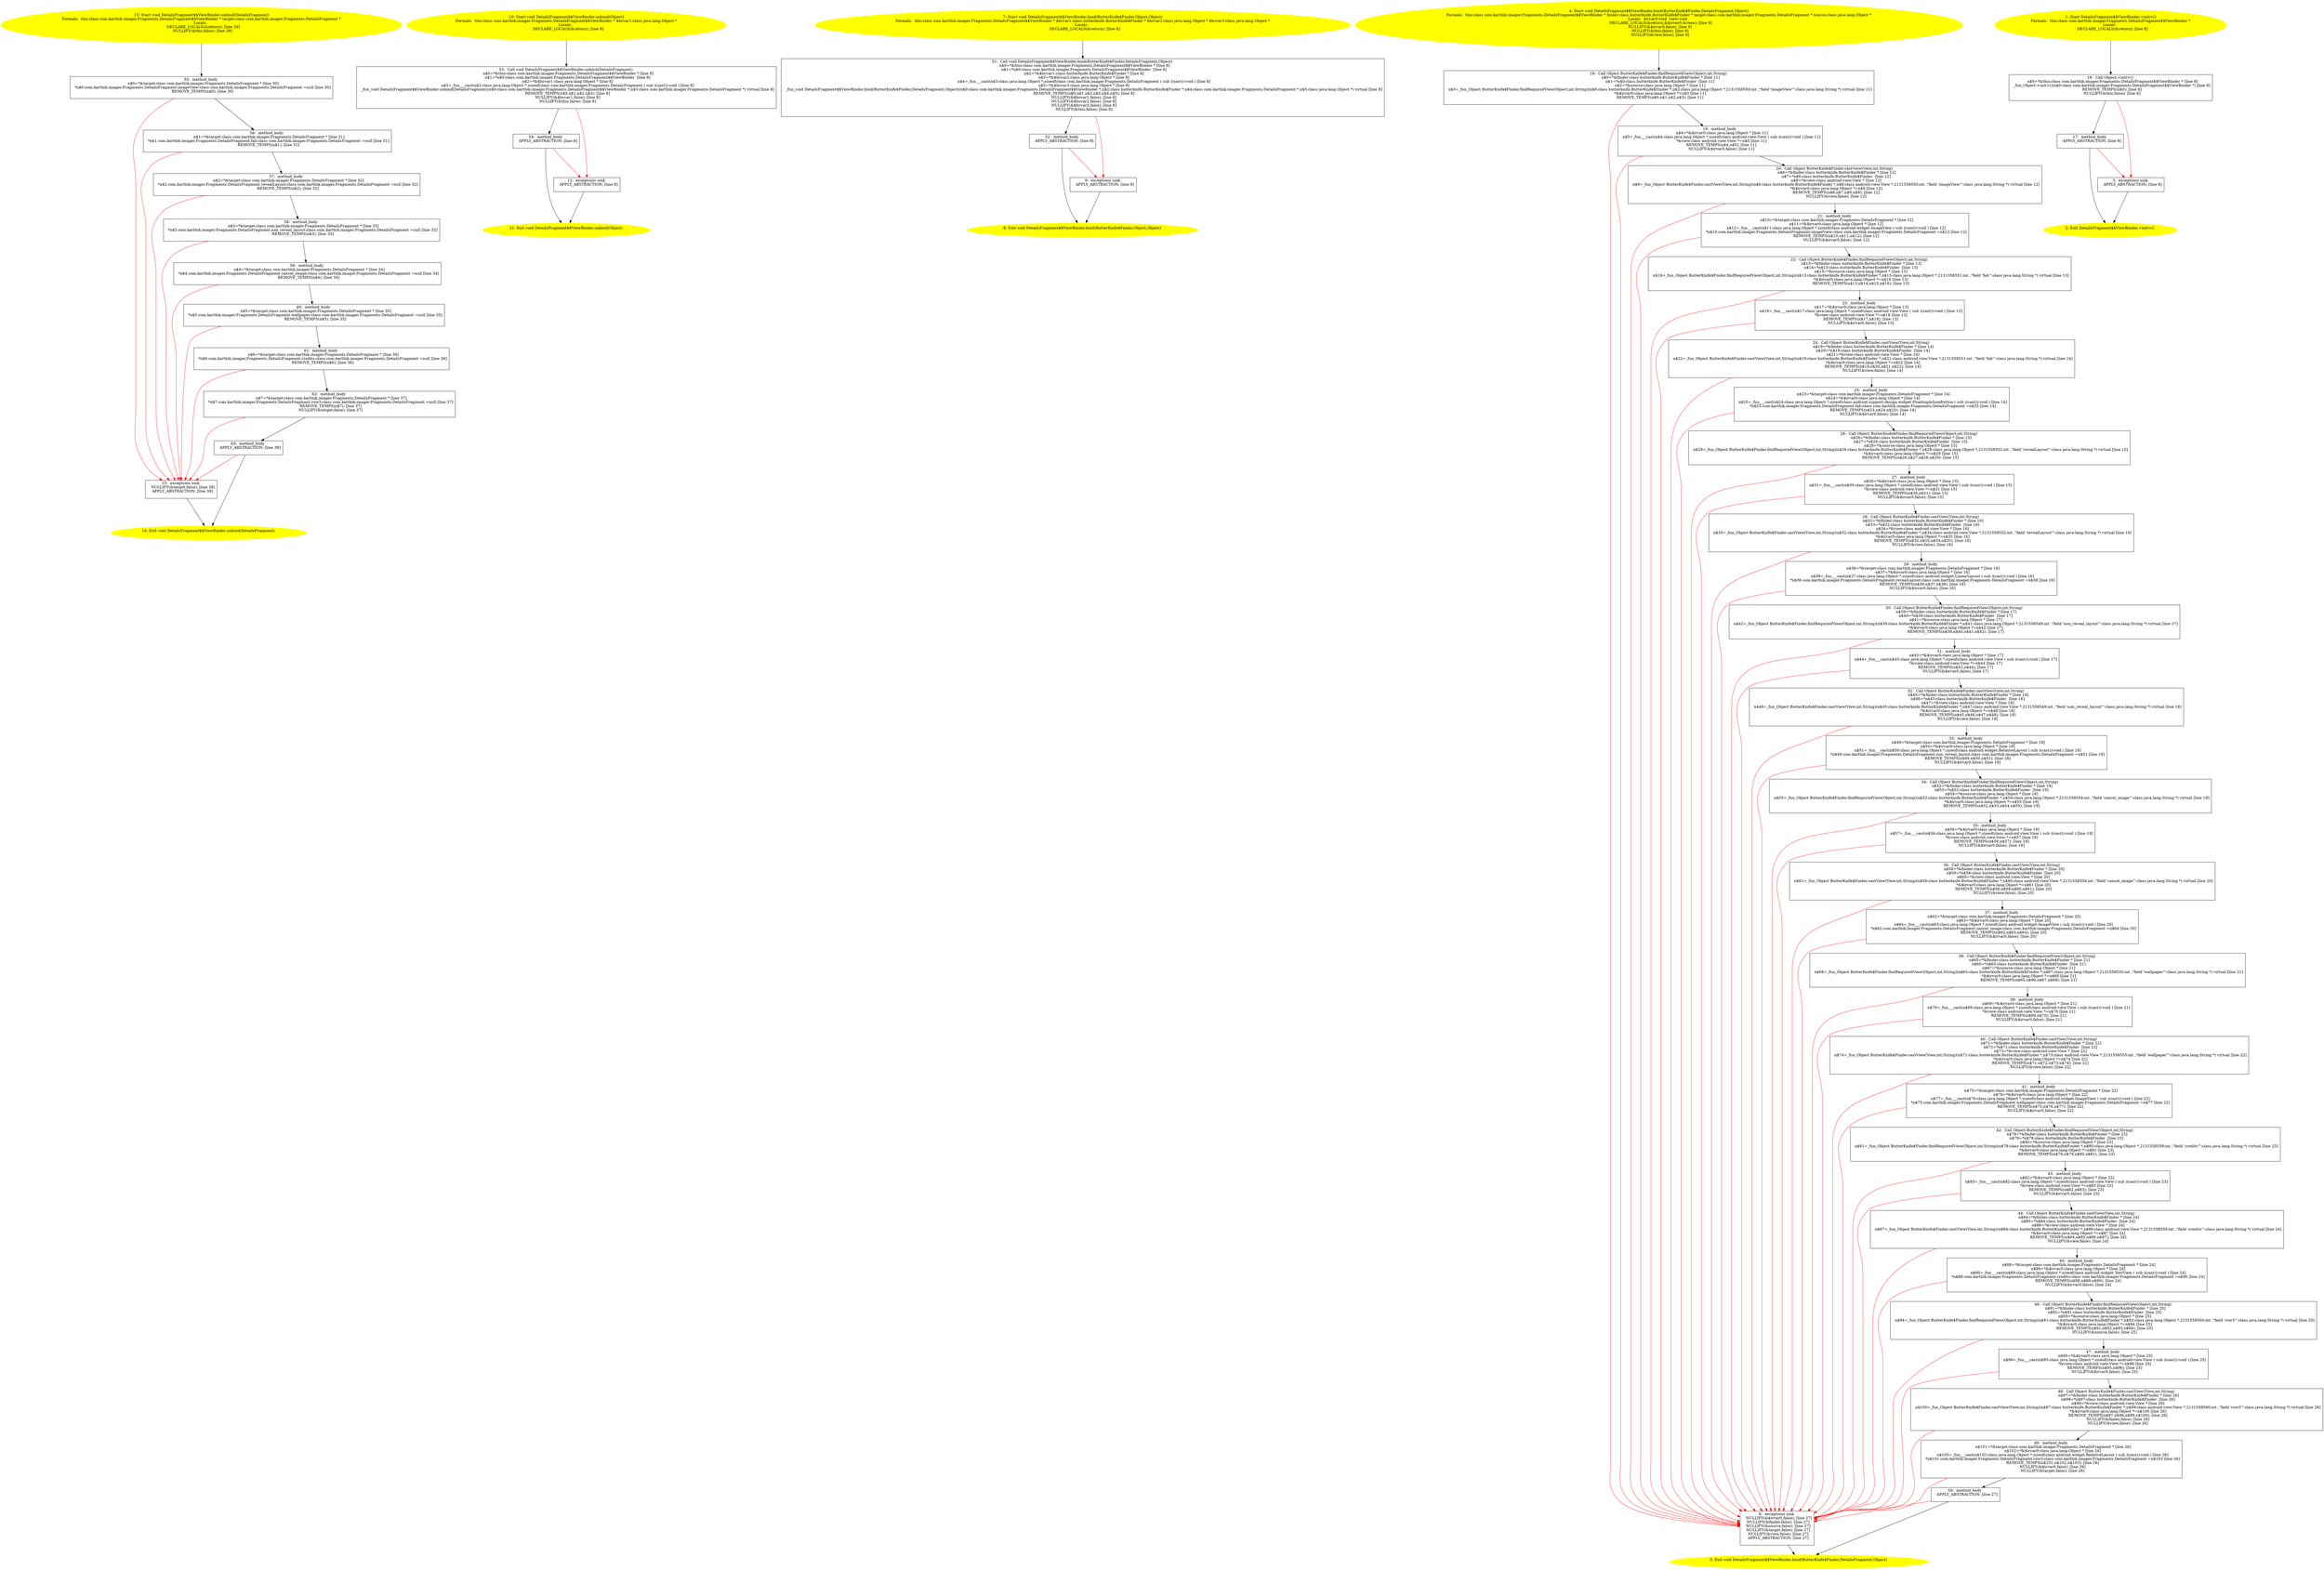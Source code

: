 digraph iCFG {
63 [label="63:  method_body \n   APPLY_ABSTRACTION; [line 38]\n " shape="box"]
	

	 63 -> 14 ;
	 63 -> 15 [color="red" ];
62 [label="62:  method_body \n   n$7=*&target:class com.karthik.imager.Fragments.DetailsFragment * [line 37]\n  *n$7.com.karthik.imager.Fragments.DetailsFragment.row3:class com.karthik.imager.Fragments.DetailsFragment =null [line 37]\n  REMOVE_TEMPS(n$7); [line 37]\n  NULLIFY(&target,false); [line 37]\n " shape="box"]
	

	 62 -> 63 ;
	 62 -> 15 [color="red" ];
61 [label="61:  method_body \n   n$6=*&target:class com.karthik.imager.Fragments.DetailsFragment * [line 36]\n  *n$6.com.karthik.imager.Fragments.DetailsFragment.credits:class com.karthik.imager.Fragments.DetailsFragment =null [line 36]\n  REMOVE_TEMPS(n$6); [line 36]\n " shape="box"]
	

	 61 -> 62 ;
	 61 -> 15 [color="red" ];
60 [label="60:  method_body \n   n$5=*&target:class com.karthik.imager.Fragments.DetailsFragment * [line 35]\n  *n$5.com.karthik.imager.Fragments.DetailsFragment.wallpaper:class com.karthik.imager.Fragments.DetailsFragment =null [line 35]\n  REMOVE_TEMPS(n$5); [line 35]\n " shape="box"]
	

	 60 -> 61 ;
	 60 -> 15 [color="red" ];
59 [label="59:  method_body \n   n$4=*&target:class com.karthik.imager.Fragments.DetailsFragment * [line 34]\n  *n$4.com.karthik.imager.Fragments.DetailsFragment.cancel_image:class com.karthik.imager.Fragments.DetailsFragment =null [line 34]\n  REMOVE_TEMPS(n$4); [line 34]\n " shape="box"]
	

	 59 -> 60 ;
	 59 -> 15 [color="red" ];
58 [label="58:  method_body \n   n$3=*&target:class com.karthik.imager.Fragments.DetailsFragment * [line 33]\n  *n$3.com.karthik.imager.Fragments.DetailsFragment.non_reveal_layout:class com.karthik.imager.Fragments.DetailsFragment =null [line 33]\n  REMOVE_TEMPS(n$3); [line 33]\n " shape="box"]
	

	 58 -> 59 ;
	 58 -> 15 [color="red" ];
57 [label="57:  method_body \n   n$2=*&target:class com.karthik.imager.Fragments.DetailsFragment * [line 32]\n  *n$2.com.karthik.imager.Fragments.DetailsFragment.revealLayout:class com.karthik.imager.Fragments.DetailsFragment =null [line 32]\n  REMOVE_TEMPS(n$2); [line 32]\n " shape="box"]
	

	 57 -> 58 ;
	 57 -> 15 [color="red" ];
56 [label="56:  method_body \n   n$1=*&target:class com.karthik.imager.Fragments.DetailsFragment * [line 31]\n  *n$1.com.karthik.imager.Fragments.DetailsFragment.fab:class com.karthik.imager.Fragments.DetailsFragment =null [line 31]\n  REMOVE_TEMPS(n$1); [line 31]\n " shape="box"]
	

	 56 -> 57 ;
	 56 -> 15 [color="red" ];
55 [label="55:  method_body \n   n$0=*&target:class com.karthik.imager.Fragments.DetailsFragment * [line 30]\n  *n$0.com.karthik.imager.Fragments.DetailsFragment.imageView:class com.karthik.imager.Fragments.DetailsFragment =null [line 30]\n  REMOVE_TEMPS(n$0); [line 30]\n " shape="box"]
	

	 55 -> 56 ;
	 55 -> 15 [color="red" ];
54 [label="54:  method_body \n   APPLY_ABSTRACTION; [line 8]\n " shape="box"]
	

	 54 -> 11 ;
	 54 -> 12 [color="red" ];
53 [label="53:  Call void DetailsFragment$$ViewBinder.unbind(DetailsFragment) \n   n$0=*&this:class com.karthik.imager.Fragments.DetailsFragment$$ViewBinder * [line 8]\n  n$1=*n$0:class com.karthik.imager.Fragments.DetailsFragment$$ViewBinder  [line 8]\n  n$2=*&$bcvar1:class java.lang.Object * [line 8]\n  n$3=_fun___cast(n$2:class java.lang.Object *,sizeof(class com.karthik.imager.Fragments.DetailsFragment ( sub )(cast)):void ) [line 8]\n  _fun_void DetailsFragment$$ViewBinder.unbind(DetailsFragment)(n$0:class com.karthik.imager.Fragments.DetailsFragment$$ViewBinder *,n$3:class com.karthik.imager.Fragments.DetailsFragment *) virtual [line 8]\n  REMOVE_TEMPS(n$0,n$1,n$2,n$3); [line 8]\n  NULLIFY(&$bcvar1,false); [line 8]\n  NULLIFY(&this,false); [line 8]\n " shape="box"]
	

	 53 -> 54 ;
	 53 -> 12 [color="red" ];
52 [label="52:  method_body \n   APPLY_ABSTRACTION; [line 8]\n " shape="box"]
	

	 52 -> 8 ;
	 52 -> 9 [color="red" ];
51 [label="51:  Call void DetailsFragment$$ViewBinder.bind(ButterKnife$Finder,DetailsFragment,Object) \n   n$0=*&this:class com.karthik.imager.Fragments.DetailsFragment$$ViewBinder * [line 8]\n  n$1=*n$0:class com.karthik.imager.Fragments.DetailsFragment$$ViewBinder  [line 8]\n  n$2=*&$bcvar1:class butterknife.ButterKnife$Finder * [line 8]\n  n$3=*&$bcvar2:class java.lang.Object * [line 8]\n  n$4=_fun___cast(n$3:class java.lang.Object *,sizeof(class com.karthik.imager.Fragments.DetailsFragment ( sub )(cast)):void ) [line 8]\n  n$5=*&$bcvar3:class java.lang.Object * [line 8]\n  _fun_void DetailsFragment$$ViewBinder.bind(ButterKnife$Finder,DetailsFragment,Object)(n$0:class com.karthik.imager.Fragments.DetailsFragment$$ViewBinder *,n$2:class butterknife.ButterKnife$Finder *,n$4:class com.karthik.imager.Fragments.DetailsFragment *,n$5:class java.lang.Object *) virtual [line 8]\n  REMOVE_TEMPS(n$0,n$1,n$2,n$3,n$4,n$5); [line 8]\n  NULLIFY(&$bcvar1,false); [line 8]\n  NULLIFY(&$bcvar2,false); [line 8]\n  NULLIFY(&$bcvar3,false); [line 8]\n  NULLIFY(&this,false); [line 8]\n " shape="box"]
	

	 51 -> 52 ;
	 51 -> 9 [color="red" ];
50 [label="50:  method_body \n   APPLY_ABSTRACTION; [line 27]\n " shape="box"]
	

	 50 -> 5 ;
	 50 -> 6 [color="red" ];
49 [label="49:  method_body \n   n$101=*&target:class com.karthik.imager.Fragments.DetailsFragment * [line 26]\n  n$102=*&$irvar0:class java.lang.Object * [line 26]\n  n$103=_fun___cast(n$102:class java.lang.Object *,sizeof(class android.widget.RelativeLayout ( sub )(cast)):void ) [line 26]\n  *n$101.com.karthik.imager.Fragments.DetailsFragment.row3:class com.karthik.imager.Fragments.DetailsFragment =n$103 [line 26]\n  REMOVE_TEMPS(n$101,n$102,n$103); [line 26]\n  NULLIFY(&$irvar0,false); [line 26]\n  NULLIFY(&target,false); [line 26]\n " shape="box"]
	

	 49 -> 50 ;
	 49 -> 6 [color="red" ];
48 [label="48:  Call Object ButterKnife$Finder.castView(View,int,String) \n   n$97=*&finder:class butterknife.ButterKnife$Finder * [line 26]\n  n$98=*n$97:class butterknife.ButterKnife$Finder  [line 26]\n  n$99=*&view:class android.view.View * [line 26]\n  n$100=_fun_Object ButterKnife$Finder.castView(View,int,String)(n$97:class butterknife.ButterKnife$Finder *,n$99:class android.view.View *,2131558560:int ,\"field 'row3'\":class java.lang.String *) virtual [line 26]\n  *&$irvar0:class java.lang.Object *=n$100 [line 26]\n  REMOVE_TEMPS(n$97,n$98,n$99,n$100); [line 26]\n  NULLIFY(&finder,false); [line 26]\n  NULLIFY(&view,false); [line 26]\n " shape="box"]
	

	 48 -> 49 ;
	 48 -> 6 [color="red" ];
47 [label="47:  method_body \n   n$95=*&$irvar0:class java.lang.Object * [line 25]\n  n$96=_fun___cast(n$95:class java.lang.Object *,sizeof(class android.view.View ( sub )(cast)):void ) [line 25]\n  *&view:class android.view.View *=n$96 [line 25]\n  REMOVE_TEMPS(n$95,n$96); [line 25]\n  NULLIFY(&$irvar0,false); [line 25]\n " shape="box"]
	

	 47 -> 48 ;
	 47 -> 6 [color="red" ];
46 [label="46:  Call Object ButterKnife$Finder.findRequiredView(Object,int,String) \n   n$91=*&finder:class butterknife.ButterKnife$Finder * [line 25]\n  n$92=*n$91:class butterknife.ButterKnife$Finder  [line 25]\n  n$93=*&source:class java.lang.Object * [line 25]\n  n$94=_fun_Object ButterKnife$Finder.findRequiredView(Object,int,String)(n$91:class butterknife.ButterKnife$Finder *,n$93:class java.lang.Object *,2131558560:int ,\"field 'row3'\":class java.lang.String *) virtual [line 25]\n  *&$irvar0:class java.lang.Object *=n$94 [line 25]\n  REMOVE_TEMPS(n$91,n$92,n$93,n$94); [line 25]\n  NULLIFY(&source,false); [line 25]\n " shape="box"]
	

	 46 -> 47 ;
	 46 -> 6 [color="red" ];
45 [label="45:  method_body \n   n$88=*&target:class com.karthik.imager.Fragments.DetailsFragment * [line 24]\n  n$89=*&$irvar0:class java.lang.Object * [line 24]\n  n$90=_fun___cast(n$89:class java.lang.Object *,sizeof(class android.widget.TextView ( sub )(cast)):void ) [line 24]\n  *n$88.com.karthik.imager.Fragments.DetailsFragment.credits:class com.karthik.imager.Fragments.DetailsFragment =n$90 [line 24]\n  REMOVE_TEMPS(n$88,n$89,n$90); [line 24]\n  NULLIFY(&$irvar0,false); [line 24]\n " shape="box"]
	

	 45 -> 46 ;
	 45 -> 6 [color="red" ];
44 [label="44:  Call Object ButterKnife$Finder.castView(View,int,String) \n   n$84=*&finder:class butterknife.ButterKnife$Finder * [line 24]\n  n$85=*n$84:class butterknife.ButterKnife$Finder  [line 24]\n  n$86=*&view:class android.view.View * [line 24]\n  n$87=_fun_Object ButterKnife$Finder.castView(View,int,String)(n$84:class butterknife.ButterKnife$Finder *,n$86:class android.view.View *,2131558559:int ,\"field 'credits'\":class java.lang.String *) virtual [line 24]\n  *&$irvar0:class java.lang.Object *=n$87 [line 24]\n  REMOVE_TEMPS(n$84,n$85,n$86,n$87); [line 24]\n  NULLIFY(&view,false); [line 24]\n " shape="box"]
	

	 44 -> 45 ;
	 44 -> 6 [color="red" ];
43 [label="43:  method_body \n   n$82=*&$irvar0:class java.lang.Object * [line 23]\n  n$83=_fun___cast(n$82:class java.lang.Object *,sizeof(class android.view.View ( sub )(cast)):void ) [line 23]\n  *&view:class android.view.View *=n$83 [line 23]\n  REMOVE_TEMPS(n$82,n$83); [line 23]\n  NULLIFY(&$irvar0,false); [line 23]\n " shape="box"]
	

	 43 -> 44 ;
	 43 -> 6 [color="red" ];
42 [label="42:  Call Object ButterKnife$Finder.findRequiredView(Object,int,String) \n   n$78=*&finder:class butterknife.ButterKnife$Finder * [line 23]\n  n$79=*n$78:class butterknife.ButterKnife$Finder  [line 23]\n  n$80=*&source:class java.lang.Object * [line 23]\n  n$81=_fun_Object ButterKnife$Finder.findRequiredView(Object,int,String)(n$78:class butterknife.ButterKnife$Finder *,n$80:class java.lang.Object *,2131558559:int ,\"field 'credits'\":class java.lang.String *) virtual [line 23]\n  *&$irvar0:class java.lang.Object *=n$81 [line 23]\n  REMOVE_TEMPS(n$78,n$79,n$80,n$81); [line 23]\n " shape="box"]
	

	 42 -> 43 ;
	 42 -> 6 [color="red" ];
41 [label="41:  method_body \n   n$75=*&target:class com.karthik.imager.Fragments.DetailsFragment * [line 22]\n  n$76=*&$irvar0:class java.lang.Object * [line 22]\n  n$77=_fun___cast(n$76:class java.lang.Object *,sizeof(class android.widget.ImageView ( sub )(cast)):void ) [line 22]\n  *n$75.com.karthik.imager.Fragments.DetailsFragment.wallpaper:class com.karthik.imager.Fragments.DetailsFragment =n$77 [line 22]\n  REMOVE_TEMPS(n$75,n$76,n$77); [line 22]\n  NULLIFY(&$irvar0,false); [line 22]\n " shape="box"]
	

	 41 -> 42 ;
	 41 -> 6 [color="red" ];
40 [label="40:  Call Object ButterKnife$Finder.castView(View,int,String) \n   n$71=*&finder:class butterknife.ButterKnife$Finder * [line 22]\n  n$72=*n$71:class butterknife.ButterKnife$Finder  [line 22]\n  n$73=*&view:class android.view.View * [line 22]\n  n$74=_fun_Object ButterKnife$Finder.castView(View,int,String)(n$71:class butterknife.ButterKnife$Finder *,n$73:class android.view.View *,2131558555:int ,\"field 'wallpaper'\":class java.lang.String *) virtual [line 22]\n  *&$irvar0:class java.lang.Object *=n$74 [line 22]\n  REMOVE_TEMPS(n$71,n$72,n$73,n$74); [line 22]\n  NULLIFY(&view,false); [line 22]\n " shape="box"]
	

	 40 -> 41 ;
	 40 -> 6 [color="red" ];
39 [label="39:  method_body \n   n$69=*&$irvar0:class java.lang.Object * [line 21]\n  n$70=_fun___cast(n$69:class java.lang.Object *,sizeof(class android.view.View ( sub )(cast)):void ) [line 21]\n  *&view:class android.view.View *=n$70 [line 21]\n  REMOVE_TEMPS(n$69,n$70); [line 21]\n  NULLIFY(&$irvar0,false); [line 21]\n " shape="box"]
	

	 39 -> 40 ;
	 39 -> 6 [color="red" ];
38 [label="38:  Call Object ButterKnife$Finder.findRequiredView(Object,int,String) \n   n$65=*&finder:class butterknife.ButterKnife$Finder * [line 21]\n  n$66=*n$65:class butterknife.ButterKnife$Finder  [line 21]\n  n$67=*&source:class java.lang.Object * [line 21]\n  n$68=_fun_Object ButterKnife$Finder.findRequiredView(Object,int,String)(n$65:class butterknife.ButterKnife$Finder *,n$67:class java.lang.Object *,2131558555:int ,\"field 'wallpaper'\":class java.lang.String *) virtual [line 21]\n  *&$irvar0:class java.lang.Object *=n$68 [line 21]\n  REMOVE_TEMPS(n$65,n$66,n$67,n$68); [line 21]\n " shape="box"]
	

	 38 -> 39 ;
	 38 -> 6 [color="red" ];
37 [label="37:  method_body \n   n$62=*&target:class com.karthik.imager.Fragments.DetailsFragment * [line 20]\n  n$63=*&$irvar0:class java.lang.Object * [line 20]\n  n$64=_fun___cast(n$63:class java.lang.Object *,sizeof(class android.widget.ImageView ( sub )(cast)):void ) [line 20]\n  *n$62.com.karthik.imager.Fragments.DetailsFragment.cancel_image:class com.karthik.imager.Fragments.DetailsFragment =n$64 [line 20]\n  REMOVE_TEMPS(n$62,n$63,n$64); [line 20]\n  NULLIFY(&$irvar0,false); [line 20]\n " shape="box"]
	

	 37 -> 38 ;
	 37 -> 6 [color="red" ];
36 [label="36:  Call Object ButterKnife$Finder.castView(View,int,String) \n   n$58=*&finder:class butterknife.ButterKnife$Finder * [line 20]\n  n$59=*n$58:class butterknife.ButterKnife$Finder  [line 20]\n  n$60=*&view:class android.view.View * [line 20]\n  n$61=_fun_Object ButterKnife$Finder.castView(View,int,String)(n$58:class butterknife.ButterKnife$Finder *,n$60:class android.view.View *,2131558554:int ,\"field 'cancel_image'\":class java.lang.String *) virtual [line 20]\n  *&$irvar0:class java.lang.Object *=n$61 [line 20]\n  REMOVE_TEMPS(n$58,n$59,n$60,n$61); [line 20]\n  NULLIFY(&view,false); [line 20]\n " shape="box"]
	

	 36 -> 37 ;
	 36 -> 6 [color="red" ];
35 [label="35:  method_body \n   n$56=*&$irvar0:class java.lang.Object * [line 19]\n  n$57=_fun___cast(n$56:class java.lang.Object *,sizeof(class android.view.View ( sub )(cast)):void ) [line 19]\n  *&view:class android.view.View *=n$57 [line 19]\n  REMOVE_TEMPS(n$56,n$57); [line 19]\n  NULLIFY(&$irvar0,false); [line 19]\n " shape="box"]
	

	 35 -> 36 ;
	 35 -> 6 [color="red" ];
34 [label="34:  Call Object ButterKnife$Finder.findRequiredView(Object,int,String) \n   n$52=*&finder:class butterknife.ButterKnife$Finder * [line 19]\n  n$53=*n$52:class butterknife.ButterKnife$Finder  [line 19]\n  n$54=*&source:class java.lang.Object * [line 19]\n  n$55=_fun_Object ButterKnife$Finder.findRequiredView(Object,int,String)(n$52:class butterknife.ButterKnife$Finder *,n$54:class java.lang.Object *,2131558554:int ,\"field 'cancel_image'\":class java.lang.String *) virtual [line 19]\n  *&$irvar0:class java.lang.Object *=n$55 [line 19]\n  REMOVE_TEMPS(n$52,n$53,n$54,n$55); [line 19]\n " shape="box"]
	

	 34 -> 35 ;
	 34 -> 6 [color="red" ];
33 [label="33:  method_body \n   n$49=*&target:class com.karthik.imager.Fragments.DetailsFragment * [line 18]\n  n$50=*&$irvar0:class java.lang.Object * [line 18]\n  n$51=_fun___cast(n$50:class java.lang.Object *,sizeof(class android.widget.RelativeLayout ( sub )(cast)):void ) [line 18]\n  *n$49.com.karthik.imager.Fragments.DetailsFragment.non_reveal_layout:class com.karthik.imager.Fragments.DetailsFragment =n$51 [line 18]\n  REMOVE_TEMPS(n$49,n$50,n$51); [line 18]\n  NULLIFY(&$irvar0,false); [line 18]\n " shape="box"]
	

	 33 -> 34 ;
	 33 -> 6 [color="red" ];
32 [label="32:  Call Object ButterKnife$Finder.castView(View,int,String) \n   n$45=*&finder:class butterknife.ButterKnife$Finder * [line 18]\n  n$46=*n$45:class butterknife.ButterKnife$Finder  [line 18]\n  n$47=*&view:class android.view.View * [line 18]\n  n$48=_fun_Object ButterKnife$Finder.castView(View,int,String)(n$45:class butterknife.ButterKnife$Finder *,n$47:class android.view.View *,2131558549:int ,\"field 'non_reveal_layout'\":class java.lang.String *) virtual [line 18]\n  *&$irvar0:class java.lang.Object *=n$48 [line 18]\n  REMOVE_TEMPS(n$45,n$46,n$47,n$48); [line 18]\n  NULLIFY(&view,false); [line 18]\n " shape="box"]
	

	 32 -> 33 ;
	 32 -> 6 [color="red" ];
31 [label="31:  method_body \n   n$43=*&$irvar0:class java.lang.Object * [line 17]\n  n$44=_fun___cast(n$43:class java.lang.Object *,sizeof(class android.view.View ( sub )(cast)):void ) [line 17]\n  *&view:class android.view.View *=n$44 [line 17]\n  REMOVE_TEMPS(n$43,n$44); [line 17]\n  NULLIFY(&$irvar0,false); [line 17]\n " shape="box"]
	

	 31 -> 32 ;
	 31 -> 6 [color="red" ];
30 [label="30:  Call Object ButterKnife$Finder.findRequiredView(Object,int,String) \n   n$39=*&finder:class butterknife.ButterKnife$Finder * [line 17]\n  n$40=*n$39:class butterknife.ButterKnife$Finder  [line 17]\n  n$41=*&source:class java.lang.Object * [line 17]\n  n$42=_fun_Object ButterKnife$Finder.findRequiredView(Object,int,String)(n$39:class butterknife.ButterKnife$Finder *,n$41:class java.lang.Object *,2131558549:int ,\"field 'non_reveal_layout'\":class java.lang.String *) virtual [line 17]\n  *&$irvar0:class java.lang.Object *=n$42 [line 17]\n  REMOVE_TEMPS(n$39,n$40,n$41,n$42); [line 17]\n " shape="box"]
	

	 30 -> 31 ;
	 30 -> 6 [color="red" ];
29 [label="29:  method_body \n   n$36=*&target:class com.karthik.imager.Fragments.DetailsFragment * [line 16]\n  n$37=*&$irvar0:class java.lang.Object * [line 16]\n  n$38=_fun___cast(n$37:class java.lang.Object *,sizeof(class android.widget.LinearLayout ( sub )(cast)):void ) [line 16]\n  *n$36.com.karthik.imager.Fragments.DetailsFragment.revealLayout:class com.karthik.imager.Fragments.DetailsFragment =n$38 [line 16]\n  REMOVE_TEMPS(n$36,n$37,n$38); [line 16]\n  NULLIFY(&$irvar0,false); [line 16]\n " shape="box"]
	

	 29 -> 30 ;
	 29 -> 6 [color="red" ];
28 [label="28:  Call Object ButterKnife$Finder.castView(View,int,String) \n   n$32=*&finder:class butterknife.ButterKnife$Finder * [line 16]\n  n$33=*n$32:class butterknife.ButterKnife$Finder  [line 16]\n  n$34=*&view:class android.view.View * [line 16]\n  n$35=_fun_Object ButterKnife$Finder.castView(View,int,String)(n$32:class butterknife.ButterKnife$Finder *,n$34:class android.view.View *,2131558552:int ,\"field 'revealLayout'\":class java.lang.String *) virtual [line 16]\n  *&$irvar0:class java.lang.Object *=n$35 [line 16]\n  REMOVE_TEMPS(n$32,n$33,n$34,n$35); [line 16]\n  NULLIFY(&view,false); [line 16]\n " shape="box"]
	

	 28 -> 29 ;
	 28 -> 6 [color="red" ];
27 [label="27:  method_body \n   n$30=*&$irvar0:class java.lang.Object * [line 15]\n  n$31=_fun___cast(n$30:class java.lang.Object *,sizeof(class android.view.View ( sub )(cast)):void ) [line 15]\n  *&view:class android.view.View *=n$31 [line 15]\n  REMOVE_TEMPS(n$30,n$31); [line 15]\n  NULLIFY(&$irvar0,false); [line 15]\n " shape="box"]
	

	 27 -> 28 ;
	 27 -> 6 [color="red" ];
26 [label="26:  Call Object ButterKnife$Finder.findRequiredView(Object,int,String) \n   n$26=*&finder:class butterknife.ButterKnife$Finder * [line 15]\n  n$27=*n$26:class butterknife.ButterKnife$Finder  [line 15]\n  n$28=*&source:class java.lang.Object * [line 15]\n  n$29=_fun_Object ButterKnife$Finder.findRequiredView(Object,int,String)(n$26:class butterknife.ButterKnife$Finder *,n$28:class java.lang.Object *,2131558552:int ,\"field 'revealLayout'\":class java.lang.String *) virtual [line 15]\n  *&$irvar0:class java.lang.Object *=n$29 [line 15]\n  REMOVE_TEMPS(n$26,n$27,n$28,n$29); [line 15]\n " shape="box"]
	

	 26 -> 27 ;
	 26 -> 6 [color="red" ];
25 [label="25:  method_body \n   n$23=*&target:class com.karthik.imager.Fragments.DetailsFragment * [line 14]\n  n$24=*&$irvar0:class java.lang.Object * [line 14]\n  n$25=_fun___cast(n$24:class java.lang.Object *,sizeof(class android.support.design.widget.FloatingActionButton ( sub )(cast)):void ) [line 14]\n  *n$23.com.karthik.imager.Fragments.DetailsFragment.fab:class com.karthik.imager.Fragments.DetailsFragment =n$25 [line 14]\n  REMOVE_TEMPS(n$23,n$24,n$25); [line 14]\n  NULLIFY(&$irvar0,false); [line 14]\n " shape="box"]
	

	 25 -> 26 ;
	 25 -> 6 [color="red" ];
24 [label="24:  Call Object ButterKnife$Finder.castView(View,int,String) \n   n$19=*&finder:class butterknife.ButterKnife$Finder * [line 14]\n  n$20=*n$19:class butterknife.ButterKnife$Finder  [line 14]\n  n$21=*&view:class android.view.View * [line 14]\n  n$22=_fun_Object ButterKnife$Finder.castView(View,int,String)(n$19:class butterknife.ButterKnife$Finder *,n$21:class android.view.View *,2131558551:int ,\"field 'fab'\":class java.lang.String *) virtual [line 14]\n  *&$irvar0:class java.lang.Object *=n$22 [line 14]\n  REMOVE_TEMPS(n$19,n$20,n$21,n$22); [line 14]\n  NULLIFY(&view,false); [line 14]\n " shape="box"]
	

	 24 -> 25 ;
	 24 -> 6 [color="red" ];
23 [label="23:  method_body \n   n$17=*&$irvar0:class java.lang.Object * [line 13]\n  n$18=_fun___cast(n$17:class java.lang.Object *,sizeof(class android.view.View ( sub )(cast)):void ) [line 13]\n  *&view:class android.view.View *=n$18 [line 13]\n  REMOVE_TEMPS(n$17,n$18); [line 13]\n  NULLIFY(&$irvar0,false); [line 13]\n " shape="box"]
	

	 23 -> 24 ;
	 23 -> 6 [color="red" ];
22 [label="22:  Call Object ButterKnife$Finder.findRequiredView(Object,int,String) \n   n$13=*&finder:class butterknife.ButterKnife$Finder * [line 13]\n  n$14=*n$13:class butterknife.ButterKnife$Finder  [line 13]\n  n$15=*&source:class java.lang.Object * [line 13]\n  n$16=_fun_Object ButterKnife$Finder.findRequiredView(Object,int,String)(n$13:class butterknife.ButterKnife$Finder *,n$15:class java.lang.Object *,2131558551:int ,\"field 'fab'\":class java.lang.String *) virtual [line 13]\n  *&$irvar0:class java.lang.Object *=n$16 [line 13]\n  REMOVE_TEMPS(n$13,n$14,n$15,n$16); [line 13]\n " shape="box"]
	

	 22 -> 23 ;
	 22 -> 6 [color="red" ];
21 [label="21:  method_body \n   n$10=*&target:class com.karthik.imager.Fragments.DetailsFragment * [line 12]\n  n$11=*&$irvar0:class java.lang.Object * [line 12]\n  n$12=_fun___cast(n$11:class java.lang.Object *,sizeof(class android.widget.ImageView ( sub )(cast)):void ) [line 12]\n  *n$10.com.karthik.imager.Fragments.DetailsFragment.imageView:class com.karthik.imager.Fragments.DetailsFragment =n$12 [line 12]\n  REMOVE_TEMPS(n$10,n$11,n$12); [line 12]\n  NULLIFY(&$irvar0,false); [line 12]\n " shape="box"]
	

	 21 -> 22 ;
	 21 -> 6 [color="red" ];
20 [label="20:  Call Object ButterKnife$Finder.castView(View,int,String) \n   n$6=*&finder:class butterknife.ButterKnife$Finder * [line 12]\n  n$7=*n$6:class butterknife.ButterKnife$Finder  [line 12]\n  n$8=*&view:class android.view.View * [line 12]\n  n$9=_fun_Object ButterKnife$Finder.castView(View,int,String)(n$6:class butterknife.ButterKnife$Finder *,n$8:class android.view.View *,2131558550:int ,\"field 'imageView'\":class java.lang.String *) virtual [line 12]\n  *&$irvar0:class java.lang.Object *=n$9 [line 12]\n  REMOVE_TEMPS(n$6,n$7,n$8,n$9); [line 12]\n  NULLIFY(&view,false); [line 12]\n " shape="box"]
	

	 20 -> 21 ;
	 20 -> 6 [color="red" ];
19 [label="19:  method_body \n   n$4=*&$irvar0:class java.lang.Object * [line 11]\n  n$5=_fun___cast(n$4:class java.lang.Object *,sizeof(class android.view.View ( sub )(cast)):void ) [line 11]\n  *&view:class android.view.View *=n$5 [line 11]\n  REMOVE_TEMPS(n$4,n$5); [line 11]\n  NULLIFY(&$irvar0,false); [line 11]\n " shape="box"]
	

	 19 -> 20 ;
	 19 -> 6 [color="red" ];
18 [label="18:  Call Object ButterKnife$Finder.findRequiredView(Object,int,String) \n   n$0=*&finder:class butterknife.ButterKnife$Finder * [line 11]\n  n$1=*n$0:class butterknife.ButterKnife$Finder  [line 11]\n  n$2=*&source:class java.lang.Object * [line 11]\n  n$3=_fun_Object ButterKnife$Finder.findRequiredView(Object,int,String)(n$0:class butterknife.ButterKnife$Finder *,n$2:class java.lang.Object *,2131558550:int ,\"field 'imageView'\":class java.lang.String *) virtual [line 11]\n  *&$irvar0:class java.lang.Object *=n$3 [line 11]\n  REMOVE_TEMPS(n$0,n$1,n$2,n$3); [line 11]\n " shape="box"]
	

	 18 -> 19 ;
	 18 -> 6 [color="red" ];
17 [label="17:  method_body \n   APPLY_ABSTRACTION; [line 8]\n " shape="box"]
	

	 17 -> 2 ;
	 17 -> 3 [color="red" ];
16 [label="16:  Call Object.<init>() \n   n$0=*&this:class com.karthik.imager.Fragments.DetailsFragment$$ViewBinder * [line 8]\n  _fun_Object.<init>()(n$0:class com.karthik.imager.Fragments.DetailsFragment$$ViewBinder *) [line 8]\n  REMOVE_TEMPS(n$0); [line 8]\n  NULLIFY(&this,false); [line 8]\n " shape="box"]
	

	 16 -> 17 ;
	 16 -> 3 [color="red" ];
15 [label="15:  exceptions sink \n   NULLIFY(&target,false); [line 38]\n  APPLY_ABSTRACTION; [line 38]\n " shape="box"]
	

	 15 -> 14 ;
14 [label="14: Exit void DetailsFragment$$ViewBinder.unbind(DetailsFragment) \n  " color=yellow style=filled]
	

13 [label="13: Start void DetailsFragment$$ViewBinder.unbind(DetailsFragment)\nFormals:  this:class com.karthik.imager.Fragments.DetailsFragment$$ViewBinder * target:class com.karthik.imager.Fragments.DetailsFragment *\nLocals:  \n   DECLARE_LOCALS(&return); [line 29]\n  NULLIFY(&this,false); [line 29]\n " color=yellow style=filled]
	

	 13 -> 55 ;
12 [label="12:  exceptions sink \n   APPLY_ABSTRACTION; [line 8]\n " shape="box"]
	

	 12 -> 11 ;
11 [label="11: Exit void DetailsFragment$$ViewBinder.unbind(Object) \n  " color=yellow style=filled]
	

10 [label="10: Start void DetailsFragment$$ViewBinder.unbind(Object)\nFormals:  this:class com.karthik.imager.Fragments.DetailsFragment$$ViewBinder * $bcvar1:class java.lang.Object *\nLocals:  \n   DECLARE_LOCALS(&return); [line 8]\n " color=yellow style=filled]
	

	 10 -> 53 ;
9 [label="9:  exceptions sink \n   APPLY_ABSTRACTION; [line 8]\n " shape="box"]
	

	 9 -> 8 ;
8 [label="8: Exit void DetailsFragment$$ViewBinder.bind(ButterKnife$Finder,Object,Object) \n  " color=yellow style=filled]
	

7 [label="7: Start void DetailsFragment$$ViewBinder.bind(ButterKnife$Finder,Object,Object)\nFormals:  this:class com.karthik.imager.Fragments.DetailsFragment$$ViewBinder * $bcvar1:class butterknife.ButterKnife$Finder * $bcvar2:class java.lang.Object * $bcvar3:class java.lang.Object *\nLocals:  \n   DECLARE_LOCALS(&return); [line 8]\n " color=yellow style=filled]
	

	 7 -> 51 ;
6 [label="6:  exceptions sink \n   NULLIFY(&$irvar0,false); [line 27]\n  NULLIFY(&finder,false); [line 27]\n  NULLIFY(&source,false); [line 27]\n  NULLIFY(&target,false); [line 27]\n  NULLIFY(&view,false); [line 27]\n  APPLY_ABSTRACTION; [line 27]\n " shape="box"]
	

	 6 -> 5 ;
5 [label="5: Exit void DetailsFragment$$ViewBinder.bind(ButterKnife$Finder,DetailsFragment,Object) \n  " color=yellow style=filled]
	

4 [label="4: Start void DetailsFragment$$ViewBinder.bind(ButterKnife$Finder,DetailsFragment,Object)\nFormals:  this:class com.karthik.imager.Fragments.DetailsFragment$$ViewBinder * finder:class butterknife.ButterKnife$Finder * target:class com.karthik.imager.Fragments.DetailsFragment * source:class java.lang.Object *\nLocals:  $irvar0:void  view:void  \n   DECLARE_LOCALS(&return,&$irvar0,&view); [line 9]\n  NULLIFY(&$irvar0,false); [line 9]\n  NULLIFY(&this,false); [line 9]\n  NULLIFY(&view,false); [line 9]\n " color=yellow style=filled]
	

	 4 -> 18 ;
3 [label="3:  exceptions sink \n   APPLY_ABSTRACTION; [line 8]\n " shape="box"]
	

	 3 -> 2 ;
2 [label="2: Exit DetailsFragment$$ViewBinder.<init>() \n  " color=yellow style=filled]
	

1 [label="1: Start DetailsFragment$$ViewBinder.<init>()\nFormals:  this:class com.karthik.imager.Fragments.DetailsFragment$$ViewBinder *\nLocals:  \n   DECLARE_LOCALS(&return); [line 8]\n " color=yellow style=filled]
	

	 1 -> 16 ;
}

